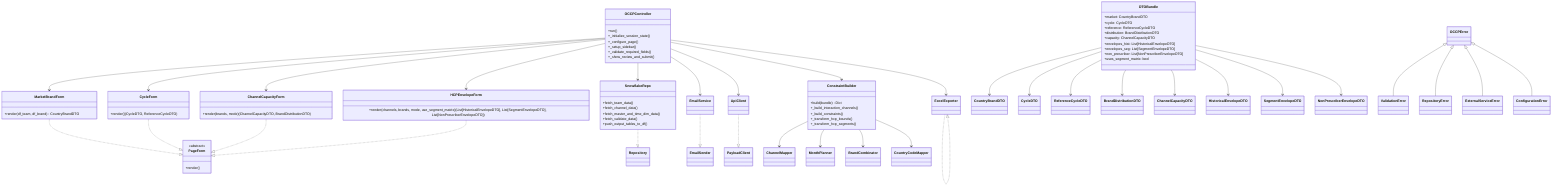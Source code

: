 classDiagram
    %% Main Application Layer
    OCCPController --> MarketBrandForm
    OCCPController --> CycleForm
    OCCPController --> ChannelCapacityForm
    OCCPController --> HCPEnvelopeForm
    OCCPController --> ConstraintBuilder
    OCCPController --> SnowflakeRepo
    OCCPController --> ExcelExporter
    OCCPController --> EmailService
    OCCPController --> ApiClient

    %% UI Layer
    MarketBrandForm ..|> PageForm
    CycleForm ..|> PageForm
    ChannelCapacityForm ..|> PageForm
    HCPEnvelopeForm ..|> PageForm

    %% DTOs
    DTOBundle --> CountryBrandDTO
    DTOBundle --> CycleDTO
    DTOBundle --> ReferenceCycleDTO
    DTOBundle --> BrandDistributionDTO
    DTOBundle --> ChannelCapacityDTO
    DTOBundle --> HistoricalEnvelopeDTO
    DTOBundle --> SegmentEnvelopeDTO
    DTOBundle --> NonPrescriberEnvelopeDTO

    %% Infrastructure Layer
    SnowflakeRepo ..|> Repository
    EmailService ..|> EmailSender
    ExcelExporter ..|> ExcelExporter
    ApiClient ..|> PayloadClient

    %% Domain Layer
    ConstraintBuilder --> ChannelMapper
    ConstraintBuilder --> MonthPlanner
    ConstraintBuilder --> BrandCombinator
    ConstraintBuilder --> CountryCodeMapper

    %% Error Handling
    OCCPError <|-- ValidationError
    OCCPError <|-- RepositoryError
    OCCPError <|-- ExternalServiceError
    OCCPError <|-- ConfigurationError

    %% Class Definitions
    class OCCPController {
        +run()
        +_initialize_session_state()
        +_configure_page()
        +_setup_sidebar()
        +_validate_required_fields()
        +_show_review_and_submit()
    }

    class PageForm {
        <<abstract>>
        +render()
    }

    class MarketBrandForm {
        +render(df_team, df_brand) CountryBrandDTO
    }

    class CycleForm {
        +render() (CycleDTO, ReferenceCycleDTO)
    }

    class ChannelCapacityForm {
        +render(brands, mode) (ChannelCapacityDTO, BrandDistributionDTO)
    }

    class HCPEnvelopeForm {
        +render(channels, brands, mode, use_segment_matrix) (List[HistoricalEnvelopeDTO], List[SegmentEnvelopeDTO], List[NonPrescriberEnvelopeDTO])
    }

    class ConstraintBuilder {
        +build(bundle) Dict
        +_build_interaction_channels()
        +_build_constraints()
        +_transform_hcp_bounds()
        +_transform_hcp_segments()
    }

    class SnowflakeRepo {
        +fetch_team_data()
        +fetch_channel_data()
        +fetch_master_and_time_dim_data()
        +fetch_validate_data()
        +push_output_tables_to_df()
    }

    class DTOBundle {
        +market: CountryBrandDTO
        +cycle: CycleDTO
        +reference: ReferenceCycleDTO
        +distribution: BrandDistributionDTO
        +capacity: ChannelCapacityDTO
        +envelopes_hist: List[HistoricalEnvelopeDTO]
        +envelopes_seg: List[SegmentEnvelopeDTO]
        +non_prescriber: List[NonPrescriberEnvelopeDTO]
        +uses_segment_matrix: bool
    }